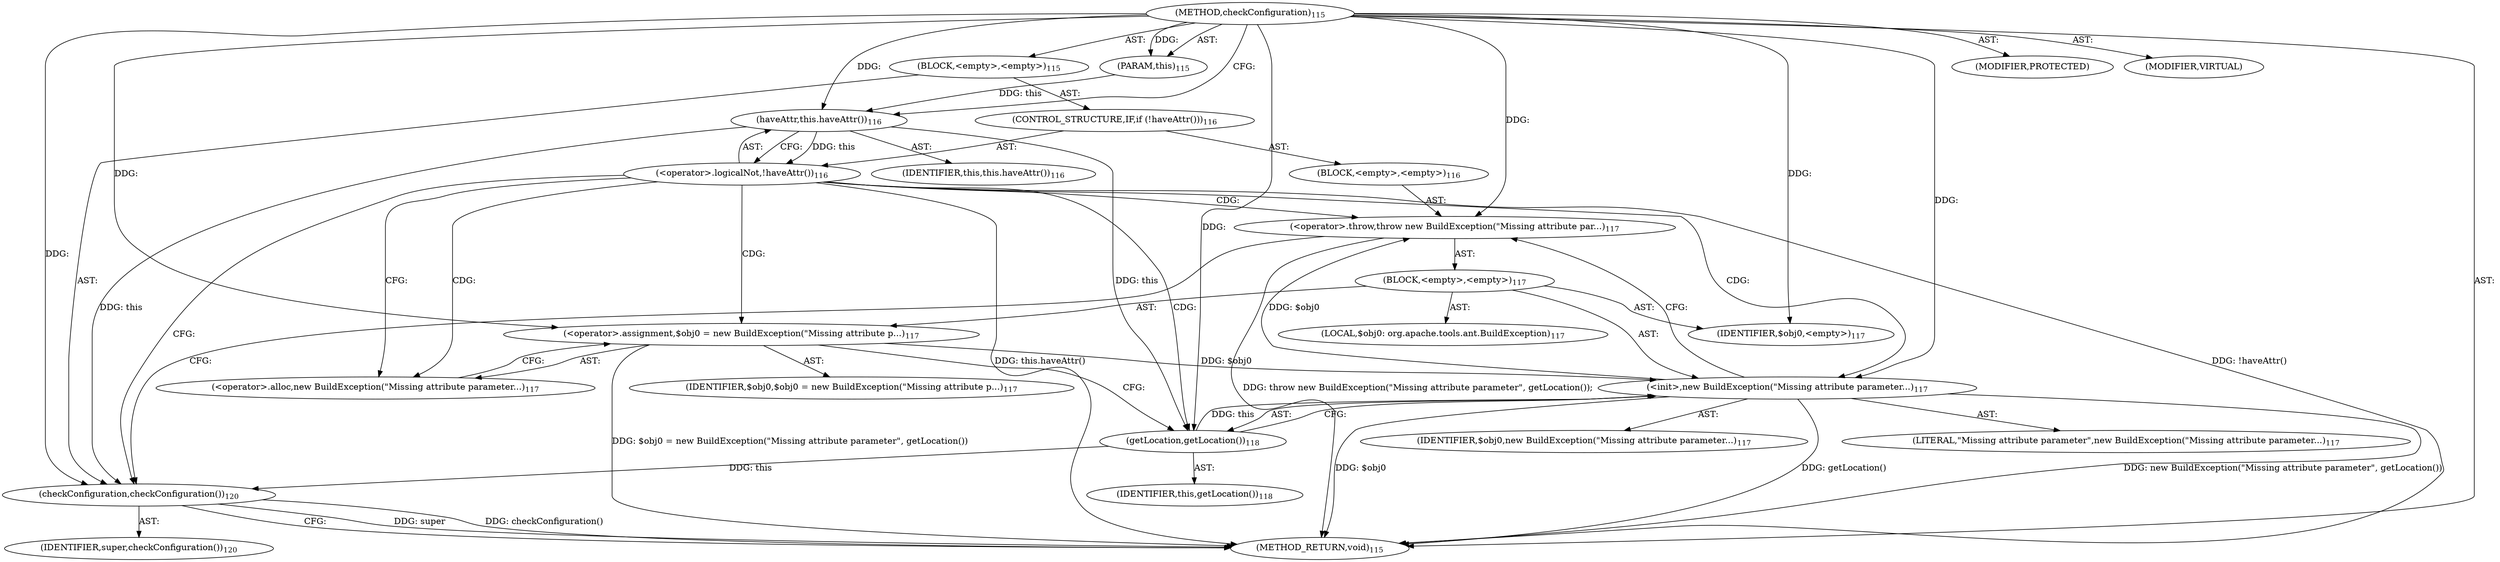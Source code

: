 digraph "checkConfiguration" {  
"111669149702" [label = <(METHOD,checkConfiguration)<SUB>115</SUB>> ]
"115964116997" [label = <(PARAM,this)<SUB>115</SUB>> ]
"25769803782" [label = <(BLOCK,&lt;empty&gt;,&lt;empty&gt;)<SUB>115</SUB>> ]
"47244640256" [label = <(CONTROL_STRUCTURE,IF,if (!haveAttr()))<SUB>116</SUB>> ]
"30064771089" [label = <(&lt;operator&gt;.logicalNot,!haveAttr())<SUB>116</SUB>> ]
"30064771090" [label = <(haveAttr,this.haveAttr())<SUB>116</SUB>> ]
"68719476741" [label = <(IDENTIFIER,this,this.haveAttr())<SUB>116</SUB>> ]
"25769803783" [label = <(BLOCK,&lt;empty&gt;,&lt;empty&gt;)<SUB>116</SUB>> ]
"30064771091" [label = <(&lt;operator&gt;.throw,throw new BuildException(&quot;Missing attribute par...)<SUB>117</SUB>> ]
"25769803784" [label = <(BLOCK,&lt;empty&gt;,&lt;empty&gt;)<SUB>117</SUB>> ]
"94489280513" [label = <(LOCAL,$obj0: org.apache.tools.ant.BuildException)<SUB>117</SUB>> ]
"30064771092" [label = <(&lt;operator&gt;.assignment,$obj0 = new BuildException(&quot;Missing attribute p...)<SUB>117</SUB>> ]
"68719476768" [label = <(IDENTIFIER,$obj0,$obj0 = new BuildException(&quot;Missing attribute p...)<SUB>117</SUB>> ]
"30064771093" [label = <(&lt;operator&gt;.alloc,new BuildException(&quot;Missing attribute parameter...)<SUB>117</SUB>> ]
"30064771094" [label = <(&lt;init&gt;,new BuildException(&quot;Missing attribute parameter...)<SUB>117</SUB>> ]
"68719476769" [label = <(IDENTIFIER,$obj0,new BuildException(&quot;Missing attribute parameter...)<SUB>117</SUB>> ]
"90194313219" [label = <(LITERAL,&quot;Missing attribute parameter&quot;,new BuildException(&quot;Missing attribute parameter...)<SUB>117</SUB>> ]
"30064771095" [label = <(getLocation,getLocation())<SUB>118</SUB>> ]
"68719476742" [label = <(IDENTIFIER,this,getLocation())<SUB>118</SUB>> ]
"68719476770" [label = <(IDENTIFIER,$obj0,&lt;empty&gt;)<SUB>117</SUB>> ]
"30064771096" [label = <(checkConfiguration,checkConfiguration())<SUB>120</SUB>> ]
"68719476771" [label = <(IDENTIFIER,super,checkConfiguration())<SUB>120</SUB>> ]
"133143986201" [label = <(MODIFIER,PROTECTED)> ]
"133143986202" [label = <(MODIFIER,VIRTUAL)> ]
"128849018886" [label = <(METHOD_RETURN,void)<SUB>115</SUB>> ]
  "111669149702" -> "115964116997"  [ label = "AST: "] 
  "111669149702" -> "25769803782"  [ label = "AST: "] 
  "111669149702" -> "133143986201"  [ label = "AST: "] 
  "111669149702" -> "133143986202"  [ label = "AST: "] 
  "111669149702" -> "128849018886"  [ label = "AST: "] 
  "25769803782" -> "47244640256"  [ label = "AST: "] 
  "25769803782" -> "30064771096"  [ label = "AST: "] 
  "47244640256" -> "30064771089"  [ label = "AST: "] 
  "47244640256" -> "25769803783"  [ label = "AST: "] 
  "30064771089" -> "30064771090"  [ label = "AST: "] 
  "30064771090" -> "68719476741"  [ label = "AST: "] 
  "25769803783" -> "30064771091"  [ label = "AST: "] 
  "30064771091" -> "25769803784"  [ label = "AST: "] 
  "25769803784" -> "94489280513"  [ label = "AST: "] 
  "25769803784" -> "30064771092"  [ label = "AST: "] 
  "25769803784" -> "30064771094"  [ label = "AST: "] 
  "25769803784" -> "68719476770"  [ label = "AST: "] 
  "30064771092" -> "68719476768"  [ label = "AST: "] 
  "30064771092" -> "30064771093"  [ label = "AST: "] 
  "30064771094" -> "68719476769"  [ label = "AST: "] 
  "30064771094" -> "90194313219"  [ label = "AST: "] 
  "30064771094" -> "30064771095"  [ label = "AST: "] 
  "30064771095" -> "68719476742"  [ label = "AST: "] 
  "30064771096" -> "68719476771"  [ label = "AST: "] 
  "30064771096" -> "128849018886"  [ label = "CFG: "] 
  "30064771089" -> "30064771093"  [ label = "CFG: "] 
  "30064771089" -> "30064771096"  [ label = "CFG: "] 
  "30064771090" -> "30064771089"  [ label = "CFG: "] 
  "30064771091" -> "30064771096"  [ label = "CFG: "] 
  "30064771092" -> "30064771095"  [ label = "CFG: "] 
  "30064771094" -> "30064771091"  [ label = "CFG: "] 
  "30064771093" -> "30064771092"  [ label = "CFG: "] 
  "30064771095" -> "30064771094"  [ label = "CFG: "] 
  "111669149702" -> "30064771090"  [ label = "CFG: "] 
  "30064771089" -> "128849018886"  [ label = "DDG: this.haveAttr()"] 
  "30064771089" -> "128849018886"  [ label = "DDG: !haveAttr()"] 
  "30064771092" -> "128849018886"  [ label = "DDG: $obj0 = new BuildException(&quot;Missing attribute parameter&quot;, getLocation())"] 
  "30064771094" -> "128849018886"  [ label = "DDG: $obj0"] 
  "30064771094" -> "128849018886"  [ label = "DDG: getLocation()"] 
  "30064771094" -> "128849018886"  [ label = "DDG: new BuildException(&quot;Missing attribute parameter&quot;, getLocation())"] 
  "30064771091" -> "128849018886"  [ label = "DDG: throw new BuildException(&quot;Missing attribute parameter&quot;, getLocation());"] 
  "30064771096" -> "128849018886"  [ label = "DDG: super"] 
  "30064771096" -> "128849018886"  [ label = "DDG: checkConfiguration()"] 
  "111669149702" -> "115964116997"  [ label = "DDG: "] 
  "30064771090" -> "30064771096"  [ label = "DDG: this"] 
  "30064771095" -> "30064771096"  [ label = "DDG: this"] 
  "111669149702" -> "30064771096"  [ label = "DDG: "] 
  "30064771090" -> "30064771089"  [ label = "DDG: this"] 
  "115964116997" -> "30064771090"  [ label = "DDG: this"] 
  "111669149702" -> "30064771090"  [ label = "DDG: "] 
  "30064771094" -> "30064771091"  [ label = "DDG: $obj0"] 
  "111669149702" -> "30064771091"  [ label = "DDG: "] 
  "111669149702" -> "30064771092"  [ label = "DDG: "] 
  "111669149702" -> "68719476770"  [ label = "DDG: "] 
  "30064771092" -> "30064771094"  [ label = "DDG: $obj0"] 
  "111669149702" -> "30064771094"  [ label = "DDG: "] 
  "30064771095" -> "30064771094"  [ label = "DDG: this"] 
  "30064771090" -> "30064771095"  [ label = "DDG: this"] 
  "111669149702" -> "30064771095"  [ label = "DDG: "] 
  "30064771089" -> "30064771093"  [ label = "CDG: "] 
  "30064771089" -> "30064771094"  [ label = "CDG: "] 
  "30064771089" -> "30064771095"  [ label = "CDG: "] 
  "30064771089" -> "30064771091"  [ label = "CDG: "] 
  "30064771089" -> "30064771092"  [ label = "CDG: "] 
}
